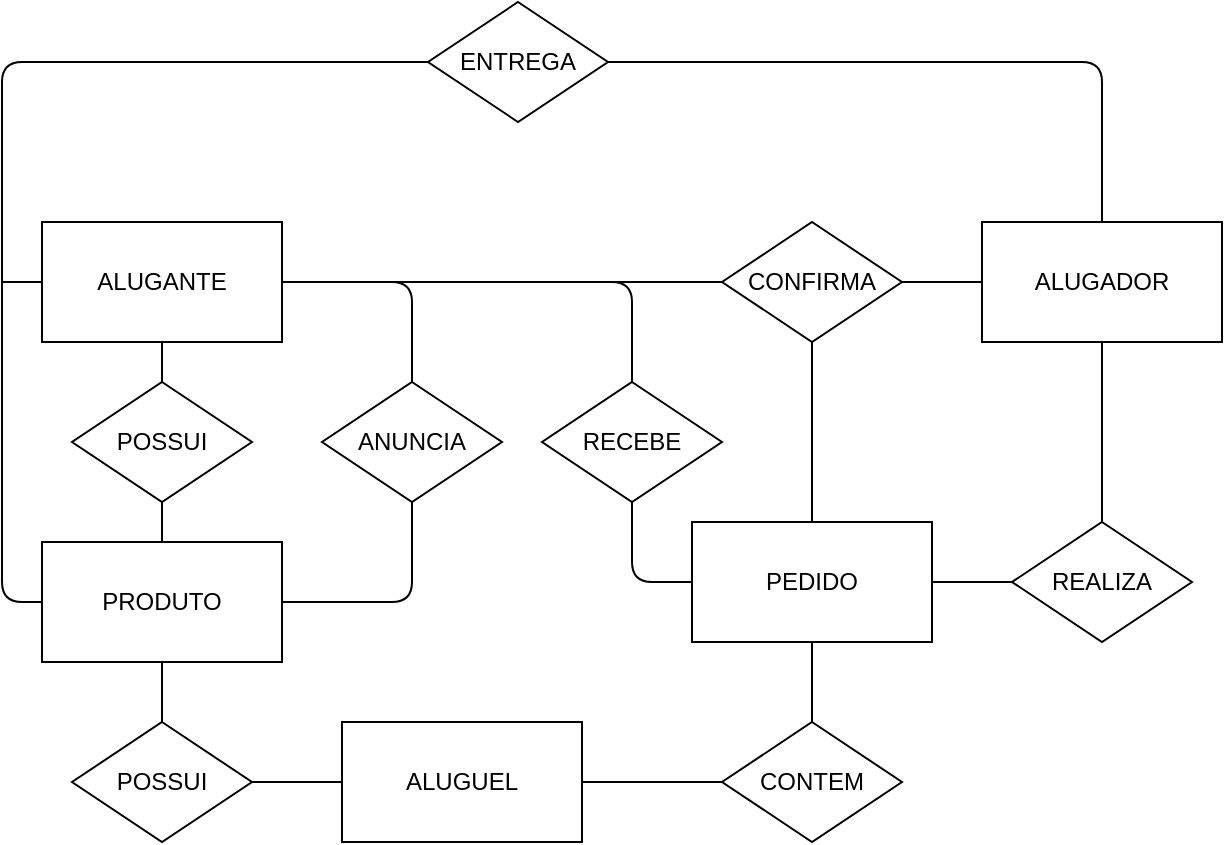 <mxfile version="10.6.9" type="github"><diagram id="nbnGWKfvfUct2reXak_I" name="Page-1"><mxGraphModel dx="834" dy="452" grid="1" gridSize="10" guides="1" tooltips="1" connect="1" arrows="1" fold="1" page="1" pageScale="1" pageWidth="827" pageHeight="1169" math="0" shadow="0"><root><mxCell id="0"/><mxCell id="1" parent="0"/><mxCell id="oSjF1hVyZaHoG0XmM_M7-23" style="edgeStyle=orthogonalEdgeStyle;rounded=0;orthogonalLoop=1;jettySize=auto;html=1;exitX=0.5;exitY=1;exitDx=0;exitDy=0;entryX=0.5;entryY=0;entryDx=0;entryDy=0;endArrow=none;endFill=0;" edge="1" parent="1" source="oSjF1hVyZaHoG0XmM_M7-1" target="oSjF1hVyZaHoG0XmM_M7-11"><mxGeometry relative="1" as="geometry"/></mxCell><mxCell id="oSjF1hVyZaHoG0XmM_M7-25" style="edgeStyle=orthogonalEdgeStyle;rounded=1;orthogonalLoop=1;jettySize=auto;html=1;exitX=1;exitY=0.5;exitDx=0;exitDy=0;entryX=0.5;entryY=0;entryDx=0;entryDy=0;endArrow=none;endFill=0;strokeColor=#000000;" edge="1" parent="1" source="oSjF1hVyZaHoG0XmM_M7-1" target="oSjF1hVyZaHoG0XmM_M7-19"><mxGeometry relative="1" as="geometry"/></mxCell><mxCell id="oSjF1hVyZaHoG0XmM_M7-45" style="edgeStyle=orthogonalEdgeStyle;rounded=1;orthogonalLoop=1;jettySize=auto;html=1;exitX=0;exitY=0.5;exitDx=0;exitDy=0;endArrow=none;endFill=0;strokeColor=#000000;" edge="1" parent="1" source="oSjF1hVyZaHoG0XmM_M7-1"><mxGeometry relative="1" as="geometry"><mxPoint x="110" y="220" as="targetPoint"/></mxGeometry></mxCell><mxCell id="oSjF1hVyZaHoG0XmM_M7-1" value="ALUGANTE&lt;br&gt;" style="rounded=0;whiteSpace=wrap;html=1;" vertex="1" parent="1"><mxGeometry x="130" y="190" width="120" height="60" as="geometry"/></mxCell><mxCell id="oSjF1hVyZaHoG0XmM_M7-30" value="" style="edgeStyle=orthogonalEdgeStyle;rounded=1;orthogonalLoop=1;jettySize=auto;html=1;endArrow=none;endFill=0;strokeColor=#000000;" edge="1" parent="1" source="oSjF1hVyZaHoG0XmM_M7-7" target="oSjF1hVyZaHoG0XmM_M7-14"><mxGeometry relative="1" as="geometry"/></mxCell><mxCell id="oSjF1hVyZaHoG0XmM_M7-7" value="PEDIDO" style="rounded=0;whiteSpace=wrap;html=1;" vertex="1" parent="1"><mxGeometry x="455" y="340" width="120" height="60" as="geometry"/></mxCell><mxCell id="oSjF1hVyZaHoG0XmM_M7-24" style="edgeStyle=orthogonalEdgeStyle;rounded=0;orthogonalLoop=1;jettySize=auto;html=1;exitX=0.5;exitY=1;exitDx=0;exitDy=0;entryX=0.5;entryY=0;entryDx=0;entryDy=0;endArrow=none;endFill=0;" edge="1" parent="1" source="oSjF1hVyZaHoG0XmM_M7-11" target="oSjF1hVyZaHoG0XmM_M7-12"><mxGeometry relative="1" as="geometry"/></mxCell><mxCell id="oSjF1hVyZaHoG0XmM_M7-11" value="POSSUI" style="rhombus;whiteSpace=wrap;html=1;" vertex="1" parent="1"><mxGeometry x="145" y="270" width="90" height="60" as="geometry"/></mxCell><mxCell id="oSjF1hVyZaHoG0XmM_M7-28" value="" style="edgeStyle=orthogonalEdgeStyle;rounded=1;orthogonalLoop=1;jettySize=auto;html=1;endArrow=none;endFill=0;strokeColor=#000000;" edge="1" parent="1" source="oSjF1hVyZaHoG0XmM_M7-12" target="oSjF1hVyZaHoG0XmM_M7-16"><mxGeometry relative="1" as="geometry"/></mxCell><mxCell id="oSjF1hVyZaHoG0XmM_M7-12" value="PRODUTO" style="rounded=0;whiteSpace=wrap;html=1;" vertex="1" parent="1"><mxGeometry x="130" y="350" width="120" height="60" as="geometry"/></mxCell><mxCell id="oSjF1hVyZaHoG0XmM_M7-33" value="" style="edgeStyle=orthogonalEdgeStyle;rounded=1;orthogonalLoop=1;jettySize=auto;html=1;endArrow=none;endFill=0;strokeColor=#000000;" edge="1" parent="1" source="oSjF1hVyZaHoG0XmM_M7-14" target="oSjF1hVyZaHoG0XmM_M7-15"><mxGeometry relative="1" as="geometry"/></mxCell><mxCell id="oSjF1hVyZaHoG0XmM_M7-14" value="CONTEM" style="rhombus;whiteSpace=wrap;html=1;" vertex="1" parent="1"><mxGeometry x="470" y="440" width="90" height="60" as="geometry"/></mxCell><mxCell id="oSjF1hVyZaHoG0XmM_M7-29" value="" style="edgeStyle=orthogonalEdgeStyle;rounded=1;orthogonalLoop=1;jettySize=auto;html=1;endArrow=none;endFill=0;strokeColor=#000000;" edge="1" parent="1" source="oSjF1hVyZaHoG0XmM_M7-15" target="oSjF1hVyZaHoG0XmM_M7-16"><mxGeometry relative="1" as="geometry"/></mxCell><mxCell id="oSjF1hVyZaHoG0XmM_M7-15" value="ALUGUEL&lt;br&gt;" style="rounded=0;whiteSpace=wrap;html=1;" vertex="1" parent="1"><mxGeometry x="280" y="440" width="120" height="60" as="geometry"/></mxCell><mxCell id="oSjF1hVyZaHoG0XmM_M7-16" value="POSSUI" style="rhombus;whiteSpace=wrap;html=1;" vertex="1" parent="1"><mxGeometry x="145" y="440" width="90" height="60" as="geometry"/></mxCell><mxCell id="oSjF1hVyZaHoG0XmM_M7-36" value="" style="edgeStyle=orthogonalEdgeStyle;rounded=1;orthogonalLoop=1;jettySize=auto;html=1;endArrow=none;endFill=0;strokeColor=#000000;entryX=1;entryY=0.5;entryDx=0;entryDy=0;" edge="1" parent="1" source="oSjF1hVyZaHoG0XmM_M7-17" target="oSjF1hVyZaHoG0XmM_M7-7"><mxGeometry relative="1" as="geometry"><mxPoint x="580" y="370" as="targetPoint"/></mxGeometry></mxCell><mxCell id="oSjF1hVyZaHoG0XmM_M7-17" value="REALIZA" style="rhombus;whiteSpace=wrap;html=1;" vertex="1" parent="1"><mxGeometry x="615" y="340" width="90" height="60" as="geometry"/></mxCell><mxCell id="oSjF1hVyZaHoG0XmM_M7-44" style="edgeStyle=orthogonalEdgeStyle;rounded=1;orthogonalLoop=1;jettySize=auto;html=1;exitX=0;exitY=0.5;exitDx=0;exitDy=0;entryX=0;entryY=0.5;entryDx=0;entryDy=0;endArrow=none;endFill=0;strokeColor=#000000;" edge="1" parent="1" source="oSjF1hVyZaHoG0XmM_M7-18" target="oSjF1hVyZaHoG0XmM_M7-12"><mxGeometry relative="1" as="geometry"><Array as="points"><mxPoint x="110" y="110"/><mxPoint x="110" y="380"/></Array></mxGeometry></mxCell><mxCell id="oSjF1hVyZaHoG0XmM_M7-46" style="edgeStyle=orthogonalEdgeStyle;rounded=1;orthogonalLoop=1;jettySize=auto;html=1;exitX=1;exitY=0.5;exitDx=0;exitDy=0;entryX=0.5;entryY=0;entryDx=0;entryDy=0;endArrow=none;endFill=0;strokeColor=#000000;" edge="1" parent="1" source="oSjF1hVyZaHoG0XmM_M7-18" target="oSjF1hVyZaHoG0XmM_M7-20"><mxGeometry relative="1" as="geometry"/></mxCell><mxCell id="oSjF1hVyZaHoG0XmM_M7-18" value="ENTREGA" style="rhombus;whiteSpace=wrap;html=1;" vertex="1" parent="1"><mxGeometry x="323" y="80" width="90" height="60" as="geometry"/></mxCell><mxCell id="oSjF1hVyZaHoG0XmM_M7-19" value="ANUNCIA" style="rhombus;whiteSpace=wrap;html=1;" vertex="1" parent="1"><mxGeometry x="270" y="270" width="90" height="60" as="geometry"/></mxCell><mxCell id="oSjF1hVyZaHoG0XmM_M7-34" value="" style="edgeStyle=orthogonalEdgeStyle;rounded=1;orthogonalLoop=1;jettySize=auto;html=1;endArrow=none;endFill=0;strokeColor=#000000;" edge="1" parent="1" source="oSjF1hVyZaHoG0XmM_M7-20" target="oSjF1hVyZaHoG0XmM_M7-17"><mxGeometry relative="1" as="geometry"/></mxCell><mxCell id="oSjF1hVyZaHoG0XmM_M7-20" value="ALUGADOR" style="rounded=0;whiteSpace=wrap;html=1;" vertex="1" parent="1"><mxGeometry x="600" y="190" width="120" height="60" as="geometry"/></mxCell><mxCell id="oSjF1hVyZaHoG0XmM_M7-27" style="edgeStyle=orthogonalEdgeStyle;rounded=1;orthogonalLoop=1;jettySize=auto;html=1;entryX=0.5;entryY=1;entryDx=0;entryDy=0;endArrow=none;endFill=0;strokeColor=#000000;exitX=1;exitY=0.5;exitDx=0;exitDy=0;" edge="1" parent="1" source="oSjF1hVyZaHoG0XmM_M7-12" target="oSjF1hVyZaHoG0XmM_M7-19"><mxGeometry relative="1" as="geometry"><mxPoint x="270" y="330" as="sourcePoint"/><Array as="points"><mxPoint x="315" y="380"/></Array></mxGeometry></mxCell><mxCell id="oSjF1hVyZaHoG0XmM_M7-38" style="edgeStyle=orthogonalEdgeStyle;rounded=1;orthogonalLoop=1;jettySize=auto;html=1;exitX=0.5;exitY=0;exitDx=0;exitDy=0;entryX=1;entryY=0.5;entryDx=0;entryDy=0;endArrow=none;endFill=0;strokeColor=#000000;" edge="1" parent="1" source="oSjF1hVyZaHoG0XmM_M7-37" target="oSjF1hVyZaHoG0XmM_M7-1"><mxGeometry relative="1" as="geometry"/></mxCell><mxCell id="oSjF1hVyZaHoG0XmM_M7-39" style="edgeStyle=orthogonalEdgeStyle;rounded=1;orthogonalLoop=1;jettySize=auto;html=1;exitX=0.5;exitY=1;exitDx=0;exitDy=0;entryX=0;entryY=0.5;entryDx=0;entryDy=0;endArrow=none;endFill=0;strokeColor=#000000;" edge="1" parent="1" source="oSjF1hVyZaHoG0XmM_M7-37" target="oSjF1hVyZaHoG0XmM_M7-7"><mxGeometry relative="1" as="geometry"/></mxCell><mxCell id="oSjF1hVyZaHoG0XmM_M7-41" value="" style="edgeStyle=orthogonalEdgeStyle;rounded=1;orthogonalLoop=1;jettySize=auto;html=1;endArrow=none;endFill=0;strokeColor=#000000;exitX=0.5;exitY=0;exitDx=0;exitDy=0;" edge="1" parent="1" source="oSjF1hVyZaHoG0XmM_M7-7" target="oSjF1hVyZaHoG0XmM_M7-40"><mxGeometry relative="1" as="geometry"><Array as="points"/></mxGeometry></mxCell><mxCell id="oSjF1hVyZaHoG0XmM_M7-37" value="RECEBE" style="rhombus;whiteSpace=wrap;html=1;" vertex="1" parent="1"><mxGeometry x="380" y="270" width="90" height="60" as="geometry"/></mxCell><mxCell id="oSjF1hVyZaHoG0XmM_M7-43" value="" style="edgeStyle=orthogonalEdgeStyle;rounded=1;orthogonalLoop=1;jettySize=auto;html=1;endArrow=none;endFill=0;strokeColor=#000000;" edge="1" parent="1" source="oSjF1hVyZaHoG0XmM_M7-40"><mxGeometry relative="1" as="geometry"><mxPoint x="390" y="220" as="targetPoint"/></mxGeometry></mxCell><mxCell id="oSjF1hVyZaHoG0XmM_M7-47" style="edgeStyle=orthogonalEdgeStyle;rounded=1;orthogonalLoop=1;jettySize=auto;html=1;exitX=1;exitY=0.5;exitDx=0;exitDy=0;entryX=0;entryY=0.5;entryDx=0;entryDy=0;endArrow=none;endFill=0;strokeColor=#000000;" edge="1" parent="1" source="oSjF1hVyZaHoG0XmM_M7-40" target="oSjF1hVyZaHoG0XmM_M7-20"><mxGeometry relative="1" as="geometry"/></mxCell><mxCell id="oSjF1hVyZaHoG0XmM_M7-40" value="CONFIRMA" style="rhombus;whiteSpace=wrap;html=1;" vertex="1" parent="1"><mxGeometry x="470" y="190" width="90" height="60" as="geometry"/></mxCell></root></mxGraphModel></diagram></mxfile>
